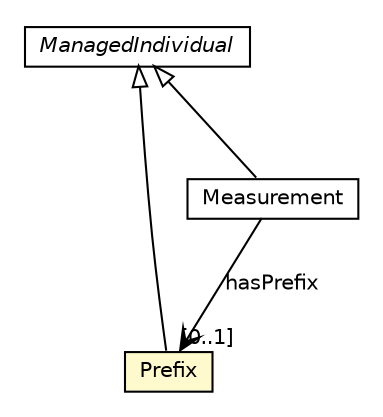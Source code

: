 #!/usr/local/bin/dot
#
# Class diagram 
# Generated by UMLGraph version R5_6-24-gf6e263 (http://www.umlgraph.org/)
#

digraph G {
	edge [fontname="Helvetica",fontsize=10,labelfontname="Helvetica",labelfontsize=10];
	node [fontname="Helvetica",fontsize=10,shape=plaintext];
	nodesep=0.25;
	ranksep=0.5;
	// org.universAAL.ontology.unit.Prefix
	c288066 [label=<<table title="org.universAAL.ontology.unit.Prefix" border="0" cellborder="1" cellspacing="0" cellpadding="2" port="p" bgcolor="lemonChiffon" href="./Prefix.html">
		<tr><td><table border="0" cellspacing="0" cellpadding="1">
<tr><td align="center" balign="center"> Prefix </td></tr>
		</table></td></tr>
		</table>>, URL="./Prefix.html", fontname="Helvetica", fontcolor="black", fontsize=10.0];
	// org.universAAL.ontology.measurement.Measurement
	c288080 [label=<<table title="org.universAAL.ontology.measurement.Measurement" border="0" cellborder="1" cellspacing="0" cellpadding="2" port="p" href="../measurement/Measurement.html">
		<tr><td><table border="0" cellspacing="0" cellpadding="1">
<tr><td align="center" balign="center"> Measurement </td></tr>
		</table></td></tr>
		</table>>, URL="../measurement/Measurement.html", fontname="Helvetica", fontcolor="black", fontsize=10.0];
	//org.universAAL.ontology.unit.Prefix extends org.universAAL.middleware.owl.ManagedIndividual
	c288545:p -> c288066:p [dir=back,arrowtail=empty];
	//org.universAAL.ontology.measurement.Measurement extends org.universAAL.middleware.owl.ManagedIndividual
	c288545:p -> c288080:p [dir=back,arrowtail=empty];
	// org.universAAL.ontology.measurement.Measurement NAVASSOC org.universAAL.ontology.unit.Prefix
	c288080:p -> c288066:p [taillabel="", label="hasPrefix", headlabel="[0..1]", fontname="Helvetica", fontcolor="black", fontsize=10.0, color="black", arrowhead=open];
	// org.universAAL.middleware.owl.ManagedIndividual
	c288545 [label=<<table title="org.universAAL.middleware.owl.ManagedIndividual" border="0" cellborder="1" cellspacing="0" cellpadding="2" port="p" href="http://java.sun.com/j2se/1.4.2/docs/api/org/universAAL/middleware/owl/ManagedIndividual.html">
		<tr><td><table border="0" cellspacing="0" cellpadding="1">
<tr><td align="center" balign="center"><font face="Helvetica-Oblique"> ManagedIndividual </font></td></tr>
		</table></td></tr>
		</table>>, URL="http://java.sun.com/j2se/1.4.2/docs/api/org/universAAL/middleware/owl/ManagedIndividual.html", fontname="Helvetica", fontcolor="black", fontsize=10.0];
}

